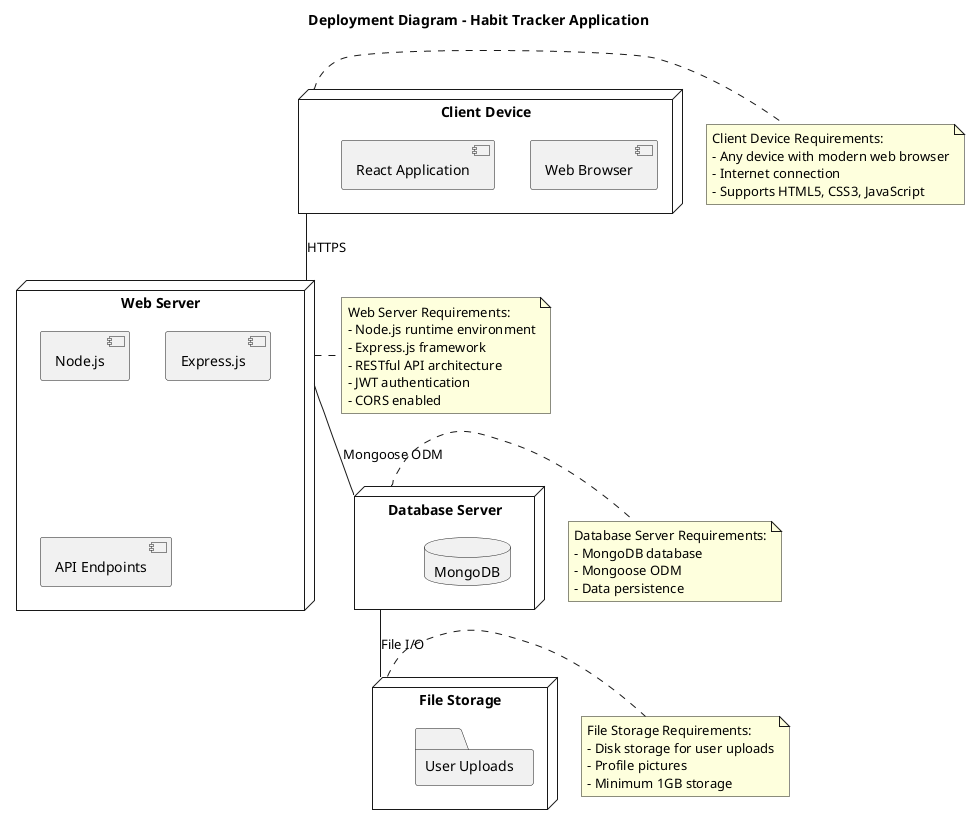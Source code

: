@startuml Deployment Diagram

title Deployment Diagram - Habit Tracker Application

' Nodes
node "Client Device" as client {
  component "Web Browser" as browser
  component "React Application" as react
}

node "Web Server" as webServer {
  component "Node.js" as nodejs
  component "Express.js" as express
  component "API Endpoints" as api
}

node "Database Server" as dbServer {
  database "MongoDB" as mongodb
}

node "File Storage" as fileStorage {
  folder "User Uploads" as uploads
}

' Connections
client -- webServer : HTTPS
webServer -- dbServer : Mongoose ODM
dbServer -- fileStorage : File I/O

' Deployment Notes
note right of client
  Client Device Requirements:
  - Any device with modern web browser
  - Internet connection
  - Supports HTML5, CSS3, JavaScript
end note

note right of webServer
  Web Server Requirements:
  - Node.js runtime environment
  - Express.js framework
  - RESTful API architecture
  - JWT authentication
  - CORS enabled
end note

note right of dbServer
  Database Server Requirements:
  - MongoDB database
  - Mongoose ODM
  - Data persistence
end note

note right of fileStorage
  File Storage Requirements:
  - Disk storage for user uploads
  - Profile pictures
  - Minimum 1GB storage
end note

@enduml